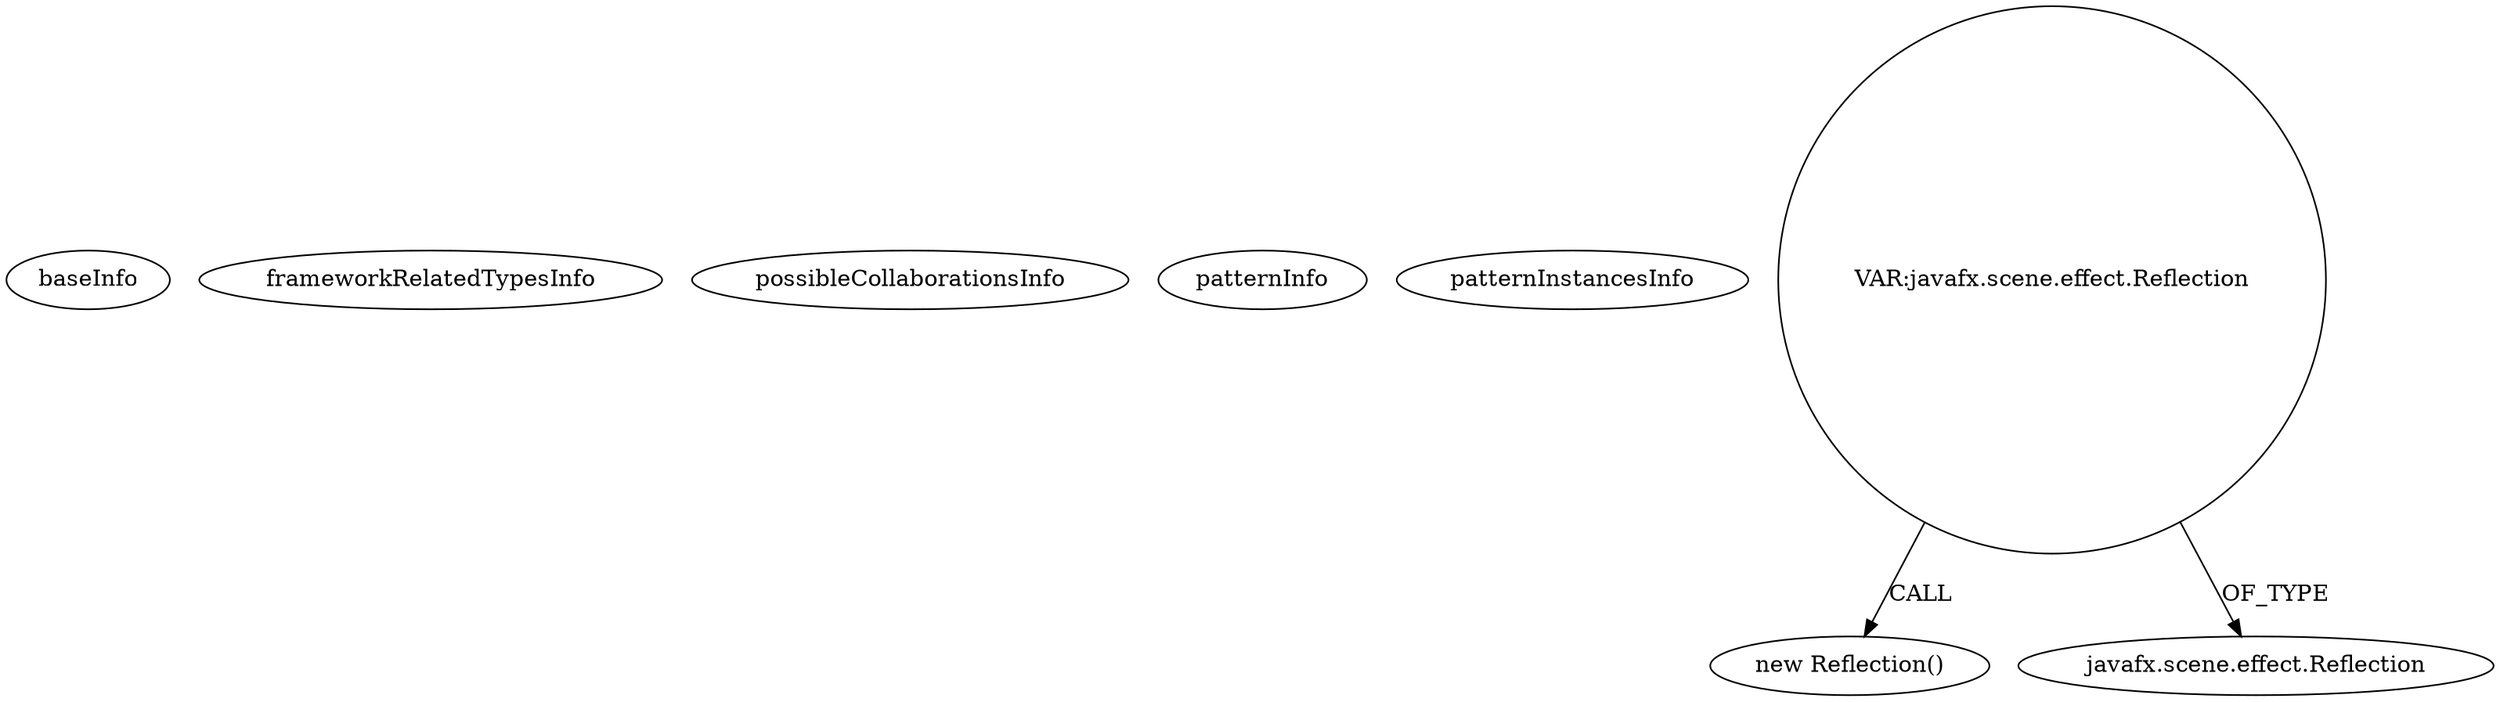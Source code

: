 digraph {
baseInfo[graphId=4221,category="pattern",isAnonymous=false,possibleRelation=false]
frameworkRelatedTypesInfo[]
possibleCollaborationsInfo[]
patternInfo[frequency=2.0,patternRootClient=null]
patternInstancesInfo[0="guigarage-mastering-javafx-controls~/guigarage-mastering-javafx-controls/mastering-javafx-controls-master/src/main/java/com/guigarage/chapter10/EffectsDemo.java~EffectsDemo~2841",1="RomeoGolf-BC~/RomeoGolf-BC/BC-master/src/romeogolf/bc/MainController.java~MainController~1142"]
45[label="new Reflection()",vertexType="CONSTRUCTOR_CALL",isFrameworkType=false]
46[label="VAR:javafx.scene.effect.Reflection",vertexType="VARIABLE_EXPRESION",isFrameworkType=false,shape=circle]
12[label="javafx.scene.effect.Reflection",vertexType="FRAMEWORK_CLASS_TYPE",isFrameworkType=false]
46->45[label="CALL"]
46->12[label="OF_TYPE"]
}
